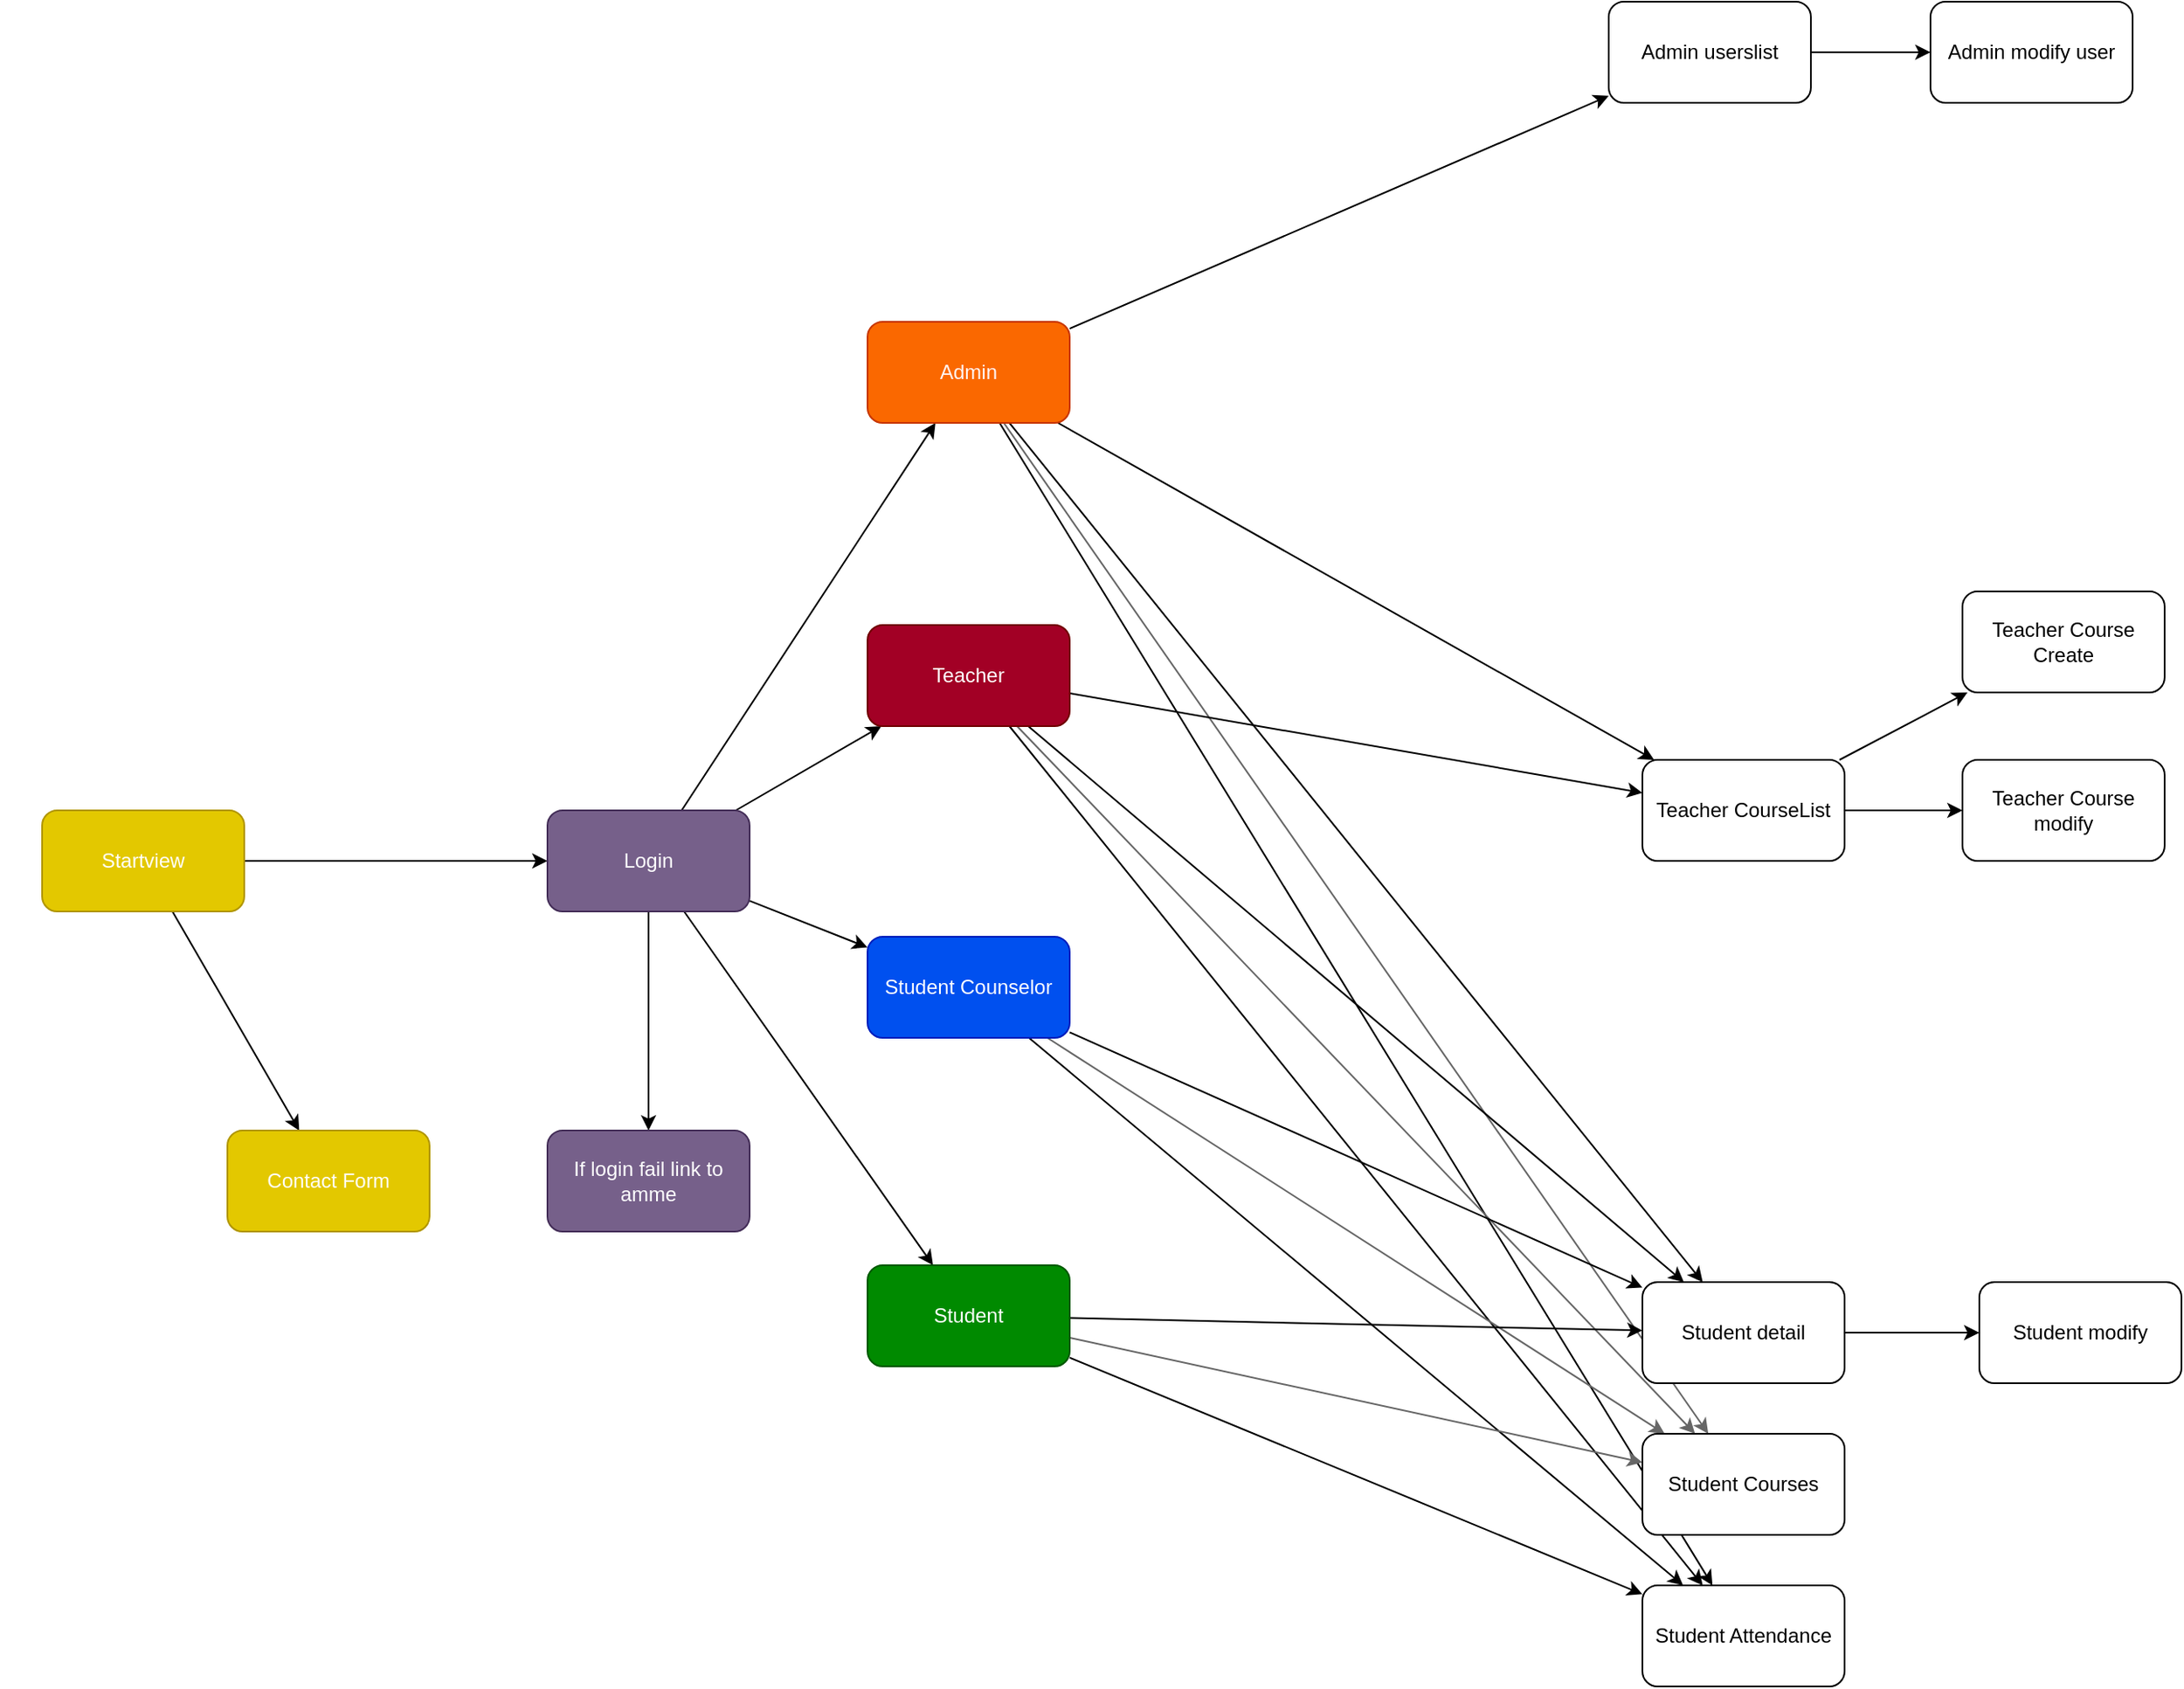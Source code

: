<mxfile>
    <diagram id="G8hlYzAzwvsAWHgCBK8_" name="Page-1">
        <mxGraphModel dx="1429" dy="914" grid="1" gridSize="10" guides="1" tooltips="1" connect="1" arrows="1" fold="1" page="1" pageScale="1" pageWidth="827" pageHeight="1169" math="0" shadow="0">
            <root>
                <mxCell id="0"/>
                <mxCell id="1" parent="0"/>
                <mxCell id="44" style="edgeStyle=none;html=1;" edge="1" parent="1" source="2" target="39">
                    <mxGeometry relative="1" as="geometry"/>
                </mxCell>
                <mxCell id="88" style="edgeStyle=none;html=1;fontSize=37;fontColor=#FFFFFF;" edge="1" parent="1" source="2" target="87">
                    <mxGeometry relative="1" as="geometry"/>
                </mxCell>
                <mxCell id="2" value="&lt;font color=&quot;#ffffff&quot;&gt;Startview&lt;/font&gt;" style="rounded=1;whiteSpace=wrap;html=1;fillColor=#e3c800;fontColor=#000000;strokeColor=#B09500;" parent="1" vertex="1">
                    <mxGeometry x="60" y="480" width="120" height="60" as="geometry"/>
                </mxCell>
                <mxCell id="45" style="edgeStyle=none;html=1;" edge="1" parent="1" source="39" target="43">
                    <mxGeometry relative="1" as="geometry"/>
                </mxCell>
                <mxCell id="46" style="edgeStyle=none;html=1;" edge="1" parent="1" source="39" target="42">
                    <mxGeometry relative="1" as="geometry"/>
                </mxCell>
                <mxCell id="47" style="edgeStyle=none;html=1;" edge="1" parent="1" source="39" target="41">
                    <mxGeometry relative="1" as="geometry"/>
                </mxCell>
                <mxCell id="48" style="edgeStyle=none;html=1;" edge="1" parent="1" source="39" target="40">
                    <mxGeometry relative="1" as="geometry"/>
                </mxCell>
                <mxCell id="90" value="" style="edgeStyle=none;html=1;fontSize=37;fontColor=#FFFFFF;" edge="1" parent="1" source="39" target="89">
                    <mxGeometry relative="1" as="geometry"/>
                </mxCell>
                <mxCell id="39" value="Login" style="rounded=1;whiteSpace=wrap;html=1;fillColor=#76608a;fontColor=#ffffff;strokeColor=#432D57;" vertex="1" parent="1">
                    <mxGeometry x="360" y="480" width="120" height="60" as="geometry"/>
                </mxCell>
                <mxCell id="50" style="edgeStyle=none;html=1;" edge="1" parent="1" source="40" target="49">
                    <mxGeometry relative="1" as="geometry"/>
                </mxCell>
                <mxCell id="58" style="edgeStyle=none;html=1;fillColor=#f5f5f5;strokeColor=#666666;" edge="1" parent="1" source="40" target="54">
                    <mxGeometry relative="1" as="geometry"/>
                </mxCell>
                <mxCell id="60" style="edgeStyle=none;html=1;" edge="1" parent="1" source="40" target="59">
                    <mxGeometry relative="1" as="geometry"/>
                </mxCell>
                <mxCell id="76" style="edgeStyle=none;html=1;fontColor=#FFFFFF;" edge="1" parent="1" source="40" target="72">
                    <mxGeometry relative="1" as="geometry"/>
                </mxCell>
                <mxCell id="78" style="edgeStyle=none;html=1;fontColor=#FFFFFF;" edge="1" parent="1" source="40" target="77">
                    <mxGeometry relative="1" as="geometry"/>
                </mxCell>
                <mxCell id="40" value="&lt;font color=&quot;#fff5f5&quot;&gt;Admin&lt;/font&gt;" style="rounded=1;whiteSpace=wrap;html=1;fillColor=#fa6800;fontColor=#000000;strokeColor=#C73500;" vertex="1" parent="1">
                    <mxGeometry x="550" y="190" width="120" height="60" as="geometry"/>
                </mxCell>
                <mxCell id="51" style="edgeStyle=none;html=1;" edge="1" parent="1" source="41" target="49">
                    <mxGeometry relative="1" as="geometry"/>
                </mxCell>
                <mxCell id="57" style="edgeStyle=none;html=1;fillColor=#f5f5f5;strokeColor=#666666;" edge="1" parent="1" source="41" target="54">
                    <mxGeometry relative="1" as="geometry"/>
                </mxCell>
                <mxCell id="61" style="edgeStyle=none;html=1;" edge="1" parent="1" source="41" target="59">
                    <mxGeometry relative="1" as="geometry"/>
                </mxCell>
                <mxCell id="75" style="edgeStyle=none;html=1;fontColor=#FFFFFF;" edge="1" parent="1" source="41" target="72">
                    <mxGeometry relative="1" as="geometry"/>
                </mxCell>
                <mxCell id="41" value="Teacher" style="rounded=1;whiteSpace=wrap;html=1;fillColor=#a20025;fontColor=#ffffff;strokeColor=#6F0000;" vertex="1" parent="1">
                    <mxGeometry x="550" y="370" width="120" height="60" as="geometry"/>
                </mxCell>
                <mxCell id="52" style="edgeStyle=none;html=1;" edge="1" parent="1" source="42" target="49">
                    <mxGeometry relative="1" as="geometry"/>
                </mxCell>
                <mxCell id="56" style="edgeStyle=none;html=1;fillColor=#f5f5f5;strokeColor=#666666;" edge="1" parent="1" source="42" target="54">
                    <mxGeometry relative="1" as="geometry"/>
                </mxCell>
                <mxCell id="74" style="edgeStyle=none;html=1;fontColor=#FFFFFF;" edge="1" parent="1" source="42" target="72">
                    <mxGeometry relative="1" as="geometry"/>
                </mxCell>
                <mxCell id="42" value="Student Counselor" style="rounded=1;whiteSpace=wrap;html=1;fillColor=#0050ef;fontColor=#ffffff;strokeColor=#001DBC;" vertex="1" parent="1">
                    <mxGeometry x="550" y="555" width="120" height="60" as="geometry"/>
                </mxCell>
                <mxCell id="53" style="edgeStyle=none;html=1;" edge="1" parent="1" source="43" target="49">
                    <mxGeometry relative="1" as="geometry"/>
                </mxCell>
                <mxCell id="55" style="edgeStyle=none;html=1;fillColor=#f5f5f5;strokeColor=#666666;" edge="1" parent="1" source="43" target="54">
                    <mxGeometry relative="1" as="geometry"/>
                </mxCell>
                <mxCell id="73" style="edgeStyle=none;html=1;fontColor=#FFFFFF;" edge="1" parent="1" source="43" target="72">
                    <mxGeometry relative="1" as="geometry"/>
                </mxCell>
                <mxCell id="43" value="Student" style="rounded=1;whiteSpace=wrap;html=1;fillColor=#008a00;fontColor=#ffffff;strokeColor=#005700;" vertex="1" parent="1">
                    <mxGeometry x="550" y="750" width="120" height="60" as="geometry"/>
                </mxCell>
                <mxCell id="81" style="edgeStyle=none;html=1;fontColor=#FFFFFF;" edge="1" parent="1" source="49" target="67">
                    <mxGeometry relative="1" as="geometry"/>
                </mxCell>
                <mxCell id="49" value="Student detail" style="rounded=1;whiteSpace=wrap;html=1;" vertex="1" parent="1">
                    <mxGeometry x="1010" y="760" width="120" height="60" as="geometry"/>
                </mxCell>
                <mxCell id="54" value="Student Courses" style="rounded=1;whiteSpace=wrap;html=1;" vertex="1" parent="1">
                    <mxGeometry x="1010" y="850" width="120" height="60" as="geometry"/>
                </mxCell>
                <mxCell id="82" style="edgeStyle=none;html=1;fontColor=#FFFFFF;" edge="1" parent="1" source="59" target="62">
                    <mxGeometry relative="1" as="geometry"/>
                </mxCell>
                <mxCell id="83" style="edgeStyle=none;html=1;fontColor=#FFFFFF;" edge="1" parent="1" source="59" target="63">
                    <mxGeometry relative="1" as="geometry"/>
                </mxCell>
                <mxCell id="59" value="Teacher CourseList" style="rounded=1;whiteSpace=wrap;html=1;" vertex="1" parent="1">
                    <mxGeometry x="1010" y="450" width="120" height="60" as="geometry"/>
                </mxCell>
                <mxCell id="62" value="Teacher Course modify&lt;span style=&quot;color: rgba(0, 0, 0, 0); font-family: monospace; font-size: 0px; text-align: start;&quot;&gt;%3CmxGraphModel%3E%3Croot%3E%3CmxCell%20id%3D%220%22%2F%3E%3CmxCell%20id%3D%221%22%20parent%3D%220%22%2F%3E%3CmxCell%20id%3D%222%22%20value%3D%22Teacher%20CourseList%22%20style%3D%22rounded%3D1%3BwhiteSpace%3Dwrap%3Bhtml%3D1%3B%22%20vertex%3D%221%22%20parent%3D%221%22%3E%3CmxGeometry%20x%3D%221010%22%20y%3D%22470%22%20width%3D%22120%22%20height%3D%2260%22%20as%3D%22geometry%22%2F%3E%3C%2FmxCell%3E%3C%2Froot%3E%3C%2FmxGraphModel%3E&lt;/span&gt;" style="rounded=1;whiteSpace=wrap;html=1;" vertex="1" parent="1">
                    <mxGeometry x="1200" y="450" width="120" height="60" as="geometry"/>
                </mxCell>
                <mxCell id="63" value="Teacher Course Create&lt;span style=&quot;color: rgba(0, 0, 0, 0); font-family: monospace; font-size: 0px; text-align: start;&quot;&gt;%3CmxGraphModel%3E%3Croot%3E%3CmxCell%20id%3D%220%22%2F%3E%3CmxCell%20id%3D%221%22%20parent%3D%220%22%2F%3E%3CmxCell%20id%3D%222%22%20value%3D%22Teacher%20CourseList%22%20style%3D%22rounded%3D1%3BwhiteSpace%3Dwrap%3Bhtml%3D1%3B%22%20vertex%3D%221%22%20parent%3D%221%22%3E%3CmxGeometry%20x%3D%221010%22%20y%3D%22470%22%20width%3D%22120%22%20height%3D%2260%22%20as%3D%22geometry%22%2F%3E%3C%2FmxCell%3E%3C%2Froot%3E%3C%2FmxGraphModel%3E&lt;/span&gt;" style="rounded=1;whiteSpace=wrap;html=1;" vertex="1" parent="1">
                    <mxGeometry x="1200" y="350" width="120" height="60" as="geometry"/>
                </mxCell>
                <mxCell id="67" value="Student modify" style="rounded=1;whiteSpace=wrap;html=1;" vertex="1" parent="1">
                    <mxGeometry x="1210" y="760" width="120" height="60" as="geometry"/>
                </mxCell>
                <mxCell id="72" value="Student Attendance" style="rounded=1;whiteSpace=wrap;html=1;" vertex="1" parent="1">
                    <mxGeometry x="1010" y="940" width="120" height="60" as="geometry"/>
                </mxCell>
                <mxCell id="80" style="edgeStyle=none;html=1;fontColor=#FFFFFF;" edge="1" parent="1" source="77" target="79">
                    <mxGeometry relative="1" as="geometry"/>
                </mxCell>
                <mxCell id="77" value="&lt;div style=&quot;text-align: center;&quot;&gt;&lt;span style=&quot;text-align: start; background-color: initial;&quot;&gt;Admin userslist&lt;/span&gt;&lt;span style=&quot;color: rgba(0, 0, 0, 0); font-family: monospace; font-size: 0px; text-align: start; background-color: initial;&quot;&gt;%3CmxGraphModel%3E%3Croot%3E%3CmxCell%20id%3D%220%22%2F%3E%3CmxCell%20id%3D%221%22%20parent%3D%220%22%2F%3E%3CmxCell%20id%3D%222%22%20value%3D%22Teacher%20CourseList%22%20style%3D%22rounded%3D1%3BwhiteSpace%3Dwrap%3Bhtml%3D1%3B%22%20vertex%3D%221%22%20parent%3D%221%22%3E%3CmxGeometry%20x%3D%221010%22%20y%3D%22470%22%20width%3D%22120%22%20height%3D%2260%22%20as%3D%22geometry%22%2F%3E%3C%2FmxCell%3E%3C%2Froot%3E%3C%2FmxGraphModel%3E&lt;/span&gt;&lt;/div&gt;" style="rounded=1;whiteSpace=wrap;html=1;" vertex="1" parent="1">
                    <mxGeometry x="990" width="120" height="60" as="geometry"/>
                </mxCell>
                <mxCell id="79" value="&lt;div style=&quot;text-align: start;&quot;&gt;Admin modify user&lt;/div&gt;" style="rounded=1;whiteSpace=wrap;html=1;" vertex="1" parent="1">
                    <mxGeometry x="1181" width="120" height="60" as="geometry"/>
                </mxCell>
                <mxCell id="84" value="&lt;font style=&quot;font-size: 37px;&quot;&gt;Mainviews&lt;/font&gt;" style="text;html=1;strokeColor=none;fillColor=none;align=center;verticalAlign=middle;whiteSpace=wrap;rounded=0;fontColor=#FFFFFF;" vertex="1" parent="1">
                    <mxGeometry x="525" y="100" width="170" height="50" as="geometry"/>
                </mxCell>
                <mxCell id="85" value="&lt;font style=&quot;font-size: 37px;&quot;&gt;Startview&lt;/font&gt;&lt;span style=&quot;color: rgba(0, 0, 0, 0); font-family: monospace; font-size: 0px; text-align: start;&quot;&gt;%3CmxGraphModel%3E%3Croot%3E%3CmxCell%20id%3D%220%22%2F%3E%3CmxCell%20id%3D%221%22%20parent%3D%220%22%2F%3E%3CmxCell%20id%3D%222%22%20value%3D%22%26lt%3Bfont%20style%3D%26quot%3Bfont-size%3A%2037px%3B%26quot%3B%26gt%3BMainviews%26lt%3B%2Ffont%26gt%3B%22%20style%3D%22text%3Bhtml%3D1%3BstrokeColor%3Dnone%3BfillColor%3Dnone%3Balign%3Dcenter%3BverticalAlign%3Dmiddle%3BwhiteSpace%3Dwrap%3Brounded%3D0%3BfontColor%3D%23FFFFFF%3B%22%20vertex%3D%221%22%20parent%3D%221%22%3E%3CmxGeometry%20x%3D%22525%22%20y%3D%22100%22%20width%3D%22170%22%20height%3D%2250%22%20as%3D%22geometry%22%2F%3E%3C%2FmxCell%3E%3C%2Froot%3E%3C%2FmxGraphModel%3E&lt;/span&gt;" style="text;html=1;strokeColor=none;fillColor=none;align=center;verticalAlign=middle;whiteSpace=wrap;rounded=0;fontColor=#FFFFFF;" vertex="1" parent="1">
                    <mxGeometry x="35" y="370" width="170" height="50" as="geometry"/>
                </mxCell>
                <mxCell id="86" value="&lt;span style=&quot;font-size: 37px;&quot;&gt;Login&lt;/span&gt;" style="text;html=1;strokeColor=none;fillColor=none;align=center;verticalAlign=middle;whiteSpace=wrap;rounded=0;fontColor=#FFFFFF;" vertex="1" parent="1">
                    <mxGeometry x="329" y="370" width="170" height="50" as="geometry"/>
                </mxCell>
                <mxCell id="87" value="&lt;font color=&quot;#ffffff&quot;&gt;Contact Form&lt;/font&gt;" style="rounded=1;whiteSpace=wrap;html=1;fillColor=#e3c800;fontColor=#000000;strokeColor=#B09500;" vertex="1" parent="1">
                    <mxGeometry x="170" y="670" width="120" height="60" as="geometry"/>
                </mxCell>
                <mxCell id="89" value="If login fail link to amme" style="whiteSpace=wrap;html=1;fillColor=#76608a;strokeColor=#432D57;fontColor=#ffffff;rounded=1;" vertex="1" parent="1">
                    <mxGeometry x="360" y="670" width="120" height="60" as="geometry"/>
                </mxCell>
            </root>
        </mxGraphModel>
    </diagram>
</mxfile>